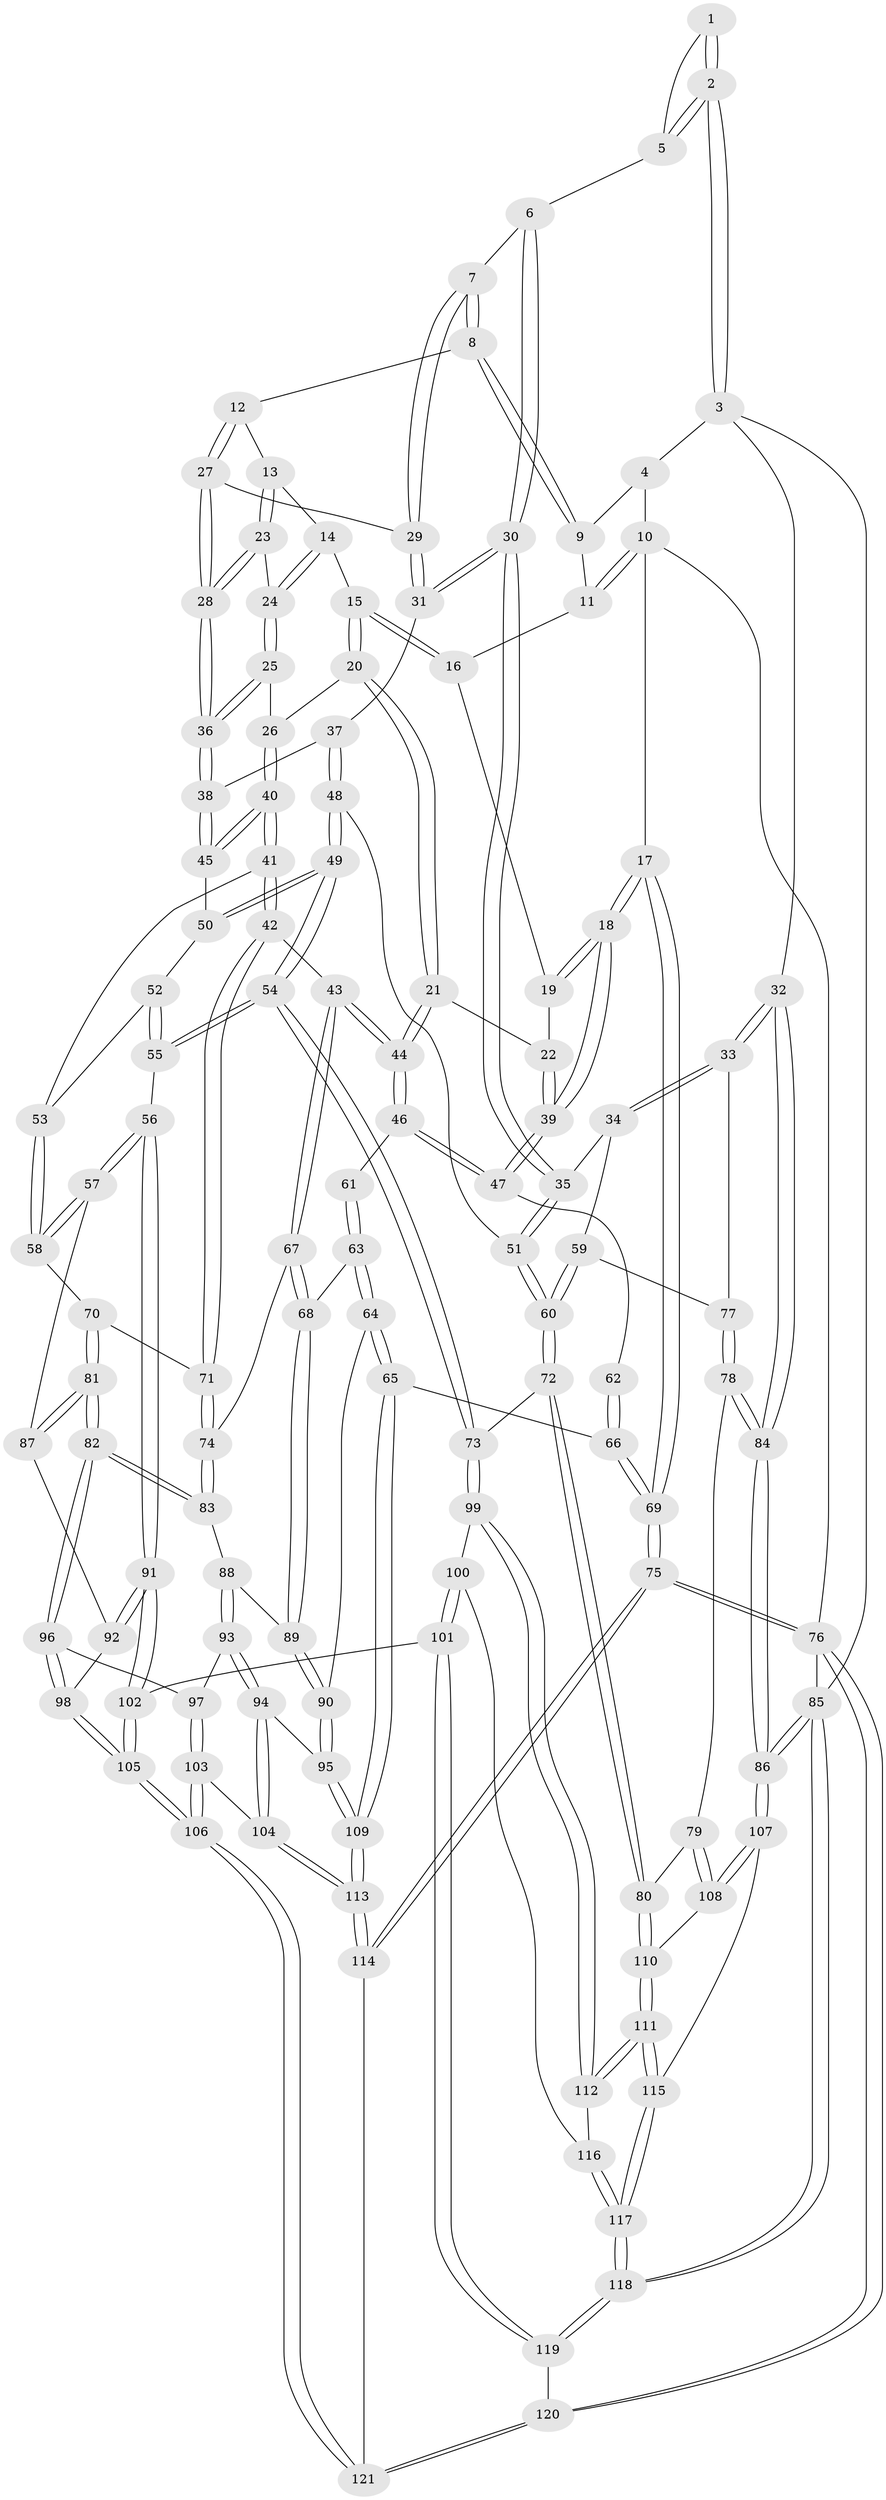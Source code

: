 // coarse degree distribution, {3: 0.15789473684210525, 7: 0.013157894736842105, 4: 0.39473684210526316, 5: 0.32894736842105265, 6: 0.10526315789473684}
// Generated by graph-tools (version 1.1) at 2025/42/03/06/25 10:42:27]
// undirected, 121 vertices, 299 edges
graph export_dot {
graph [start="1"]
  node [color=gray90,style=filled];
  1 [pos="+0.9212949399542298+0.015172835395736169"];
  2 [pos="+1+0.20753877389487396"];
  3 [pos="+1+0.24760407227698275"];
  4 [pos="+0.8051754263676173+0"];
  5 [pos="+0.8518718965261683+0.1581720637850252"];
  6 [pos="+0.8240474703078823+0.1589246625415796"];
  7 [pos="+0.7886717235941684+0.1379158888808997"];
  8 [pos="+0.7040675199373049+0.038380848007045325"];
  9 [pos="+0.6510763039301165+0"];
  10 [pos="+0+0"];
  11 [pos="+0.4352271407184004+0"];
  12 [pos="+0.6288773851765063+0.15850055107119856"];
  13 [pos="+0.6112692376095891+0.1676879229041432"];
  14 [pos="+0.5116229178584295+0.16539639680396112"];
  15 [pos="+0.44443157130546207+0.12328235423920458"];
  16 [pos="+0.43350063710826253+0"];
  17 [pos="+0+0.11099926635900312"];
  18 [pos="+0+0.12211767535808321"];
  19 [pos="+0.28693369638354693+0.08860854717856112"];
  20 [pos="+0.3746142158187502+0.2730359214289344"];
  21 [pos="+0.2629726346487062+0.2737285620849172"];
  22 [pos="+0.2529740585518742+0.2657189331368618"];
  23 [pos="+0.5869507112236552+0.20725911654298285"];
  24 [pos="+0.5424161680926896+0.25338366130662665"];
  25 [pos="+0.5301706088560469+0.30685677086297297"];
  26 [pos="+0.39407582792979884+0.2902089309517553"];
  27 [pos="+0.6555329037742452+0.2576328587399381"];
  28 [pos="+0.6225264576541935+0.280461471252079"];
  29 [pos="+0.6974059135656725+0.26793596745746673"];
  30 [pos="+0.8148464545178681+0.36921468842275135"];
  31 [pos="+0.7511722207741653+0.3691012590500988"];
  32 [pos="+1+0.3627327836350073"];
  33 [pos="+1+0.36999129818392146"];
  34 [pos="+0.8884381388328958+0.393603107968595"];
  35 [pos="+0.8288838939679082+0.3781426697933836"];
  36 [pos="+0.5652145025174761+0.3345934704044243"];
  37 [pos="+0.7100190913282027+0.39175912398376855"];
  38 [pos="+0.5749236778014268+0.35800874234551805"];
  39 [pos="+0+0.131261071873405"];
  40 [pos="+0.4144261355202016+0.4379124108475507"];
  41 [pos="+0.3969776452268769+0.4808817655330787"];
  42 [pos="+0.37394017353614617+0.5159232141027277"];
  43 [pos="+0.2636920706221702+0.5116560043049521"];
  44 [pos="+0.2328791318799643+0.4488155951498751"];
  45 [pos="+0.5529362317076858+0.41670151612850026"];
  46 [pos="+0.16054858091592514+0.4404979764047233"];
  47 [pos="+0+0.15801203254791354"];
  48 [pos="+0.6682845952184086+0.534556552027337"];
  49 [pos="+0.6541947736508195+0.5462911043097227"];
  50 [pos="+0.5534312060325023+0.41909103085365773"];
  51 [pos="+0.7728697057166104+0.5336793903880952"];
  52 [pos="+0.5255840692844479+0.4818209596075889"];
  53 [pos="+0.5136001617516239+0.48884578943907653"];
  54 [pos="+0.611055634498937+0.6364804118360884"];
  55 [pos="+0.6104633103175783+0.6364854592406275"];
  56 [pos="+0.5823119479181791+0.6406141540791196"];
  57 [pos="+0.5079099336966472+0.6213861653813898"];
  58 [pos="+0.47745411875183547+0.5959896593476199"];
  59 [pos="+0.8543014219922005+0.5745212226120879"];
  60 [pos="+0.832680739769837+0.5820747748787949"];
  61 [pos="+0.09134532507124583+0.489401014793417"];
  62 [pos="+0.056401522159238056+0.47055157694905114"];
  63 [pos="+0.09523069172703166+0.5176066244001754"];
  64 [pos="+0+0.6547490317977491"];
  65 [pos="+0+0.6550047097168542"];
  66 [pos="+0+0.6552470038400174"];
  67 [pos="+0.22373941616299955+0.5762110892999949"];
  68 [pos="+0.2174686521005276+0.5844759052381201"];
  69 [pos="+0+0.6752973127038724"];
  70 [pos="+0.4205156449444557+0.563736273582504"];
  71 [pos="+0.38904543618310583+0.5368144783903606"];
  72 [pos="+0.777988952876039+0.697048780398733"];
  73 [pos="+0.6564510098057638+0.6838008694687662"];
  74 [pos="+0.34596690377592637+0.6464662420832381"];
  75 [pos="+0+1"];
  76 [pos="+0+1"];
  77 [pos="+0.8902325589154764+0.5833699595898187"];
  78 [pos="+0.9817773520906884+0.6924073441756644"];
  79 [pos="+0.9137712001389315+0.7102523425447363"];
  80 [pos="+0.8018147030652837+0.7205694648886841"];
  81 [pos="+0.3729037040122805+0.698577576474232"];
  82 [pos="+0.3646141434247298+0.7059089310471229"];
  83 [pos="+0.34639230600845217+0.6862224001698023"];
  84 [pos="+1+0.7470696880566643"];
  85 [pos="+1+1"];
  86 [pos="+1+0.9193456418509958"];
  87 [pos="+0.47153138325776894+0.655309160381445"];
  88 [pos="+0.23865111487666285+0.6589976850570218"];
  89 [pos="+0.20958098341714643+0.604330706218057"];
  90 [pos="+0.073659739173371+0.6702078663933129"];
  91 [pos="+0.4957599718334955+0.7774540018359632"];
  92 [pos="+0.4444294335575305+0.7235455747205316"];
  93 [pos="+0.23980351879058+0.6920831074586368"];
  94 [pos="+0.16426477233220768+0.7763222167428073"];
  95 [pos="+0.12440579634734925+0.7511802388523678"];
  96 [pos="+0.3650624881064399+0.7142245719974752"];
  97 [pos="+0.2710759812935059+0.7489414501280899"];
  98 [pos="+0.3772087339375524+0.7387759414251422"];
  99 [pos="+0.6484935118174653+0.7574479885424517"];
  100 [pos="+0.49988407695885106+0.851533188744838"];
  101 [pos="+0.482834483500024+0.8509811102653436"];
  102 [pos="+0.47828371575310036+0.8495547339627455"];
  103 [pos="+0.26340063920914464+0.8690660156982436"];
  104 [pos="+0.2175467905491841+0.8644656935341186"];
  105 [pos="+0.3900126392451064+0.8768593402409408"];
  106 [pos="+0.3491770094851443+0.9154499083881277"];
  107 [pos="+0.943920956375938+0.872652414142375"];
  108 [pos="+0.8847428248542467+0.8489081624130611"];
  109 [pos="+0.08136190102610767+0.8181063370010292"];
  110 [pos="+0.8148891713328795+0.8335984390017714"];
  111 [pos="+0.7173065864350393+0.9366055180081465"];
  112 [pos="+0.6807257771602709+0.8885508411499113"];
  113 [pos="+0.011748190598522671+0.9758813576243499"];
  114 [pos="+0.011172668283070033+0.976332149085071"];
  115 [pos="+0.7160822202439484+1"];
  116 [pos="+0.5189034480146715+0.8587818156522807"];
  117 [pos="+0.7104307931262979+1"];
  118 [pos="+0.7019896333301114+1"];
  119 [pos="+0.6797108259995405+1"];
  120 [pos="+0.38436025348899155+1"];
  121 [pos="+0.3539091965559513+0.9896256245647729"];
  1 -- 2;
  1 -- 2;
  1 -- 5;
  2 -- 3;
  2 -- 3;
  2 -- 5;
  2 -- 5;
  3 -- 4;
  3 -- 32;
  3 -- 85;
  4 -- 9;
  4 -- 10;
  5 -- 6;
  6 -- 7;
  6 -- 30;
  6 -- 30;
  7 -- 8;
  7 -- 8;
  7 -- 29;
  7 -- 29;
  8 -- 9;
  8 -- 9;
  8 -- 12;
  9 -- 11;
  10 -- 11;
  10 -- 11;
  10 -- 17;
  10 -- 76;
  11 -- 16;
  12 -- 13;
  12 -- 27;
  12 -- 27;
  13 -- 14;
  13 -- 23;
  13 -- 23;
  14 -- 15;
  14 -- 24;
  14 -- 24;
  15 -- 16;
  15 -- 16;
  15 -- 20;
  15 -- 20;
  16 -- 19;
  17 -- 18;
  17 -- 18;
  17 -- 69;
  17 -- 69;
  18 -- 19;
  18 -- 19;
  18 -- 39;
  18 -- 39;
  19 -- 22;
  20 -- 21;
  20 -- 21;
  20 -- 26;
  21 -- 22;
  21 -- 44;
  21 -- 44;
  22 -- 39;
  22 -- 39;
  23 -- 24;
  23 -- 28;
  23 -- 28;
  24 -- 25;
  24 -- 25;
  25 -- 26;
  25 -- 36;
  25 -- 36;
  26 -- 40;
  26 -- 40;
  27 -- 28;
  27 -- 28;
  27 -- 29;
  28 -- 36;
  28 -- 36;
  29 -- 31;
  29 -- 31;
  30 -- 31;
  30 -- 31;
  30 -- 35;
  30 -- 35;
  31 -- 37;
  32 -- 33;
  32 -- 33;
  32 -- 84;
  32 -- 84;
  33 -- 34;
  33 -- 34;
  33 -- 77;
  34 -- 35;
  34 -- 59;
  35 -- 51;
  35 -- 51;
  36 -- 38;
  36 -- 38;
  37 -- 38;
  37 -- 48;
  37 -- 48;
  38 -- 45;
  38 -- 45;
  39 -- 47;
  39 -- 47;
  40 -- 41;
  40 -- 41;
  40 -- 45;
  40 -- 45;
  41 -- 42;
  41 -- 42;
  41 -- 53;
  42 -- 43;
  42 -- 71;
  42 -- 71;
  43 -- 44;
  43 -- 44;
  43 -- 67;
  43 -- 67;
  44 -- 46;
  44 -- 46;
  45 -- 50;
  46 -- 47;
  46 -- 47;
  46 -- 61;
  47 -- 62;
  48 -- 49;
  48 -- 49;
  48 -- 51;
  49 -- 50;
  49 -- 50;
  49 -- 54;
  49 -- 54;
  50 -- 52;
  51 -- 60;
  51 -- 60;
  52 -- 53;
  52 -- 55;
  52 -- 55;
  53 -- 58;
  53 -- 58;
  54 -- 55;
  54 -- 55;
  54 -- 73;
  54 -- 73;
  55 -- 56;
  56 -- 57;
  56 -- 57;
  56 -- 91;
  56 -- 91;
  57 -- 58;
  57 -- 58;
  57 -- 87;
  58 -- 70;
  59 -- 60;
  59 -- 60;
  59 -- 77;
  60 -- 72;
  60 -- 72;
  61 -- 63;
  61 -- 63;
  62 -- 66;
  62 -- 66;
  63 -- 64;
  63 -- 64;
  63 -- 68;
  64 -- 65;
  64 -- 65;
  64 -- 90;
  65 -- 66;
  65 -- 109;
  65 -- 109;
  66 -- 69;
  66 -- 69;
  67 -- 68;
  67 -- 68;
  67 -- 74;
  68 -- 89;
  68 -- 89;
  69 -- 75;
  69 -- 75;
  70 -- 71;
  70 -- 81;
  70 -- 81;
  71 -- 74;
  71 -- 74;
  72 -- 73;
  72 -- 80;
  72 -- 80;
  73 -- 99;
  73 -- 99;
  74 -- 83;
  74 -- 83;
  75 -- 76;
  75 -- 76;
  75 -- 114;
  75 -- 114;
  76 -- 120;
  76 -- 120;
  76 -- 85;
  77 -- 78;
  77 -- 78;
  78 -- 79;
  78 -- 84;
  78 -- 84;
  79 -- 80;
  79 -- 108;
  79 -- 108;
  80 -- 110;
  80 -- 110;
  81 -- 82;
  81 -- 82;
  81 -- 87;
  81 -- 87;
  82 -- 83;
  82 -- 83;
  82 -- 96;
  82 -- 96;
  83 -- 88;
  84 -- 86;
  84 -- 86;
  85 -- 86;
  85 -- 86;
  85 -- 118;
  85 -- 118;
  86 -- 107;
  86 -- 107;
  87 -- 92;
  88 -- 89;
  88 -- 93;
  88 -- 93;
  89 -- 90;
  89 -- 90;
  90 -- 95;
  90 -- 95;
  91 -- 92;
  91 -- 92;
  91 -- 102;
  91 -- 102;
  92 -- 98;
  93 -- 94;
  93 -- 94;
  93 -- 97;
  94 -- 95;
  94 -- 104;
  94 -- 104;
  95 -- 109;
  95 -- 109;
  96 -- 97;
  96 -- 98;
  96 -- 98;
  97 -- 103;
  97 -- 103;
  98 -- 105;
  98 -- 105;
  99 -- 100;
  99 -- 112;
  99 -- 112;
  100 -- 101;
  100 -- 101;
  100 -- 116;
  101 -- 102;
  101 -- 119;
  101 -- 119;
  102 -- 105;
  102 -- 105;
  103 -- 104;
  103 -- 106;
  103 -- 106;
  104 -- 113;
  104 -- 113;
  105 -- 106;
  105 -- 106;
  106 -- 121;
  106 -- 121;
  107 -- 108;
  107 -- 108;
  107 -- 115;
  108 -- 110;
  109 -- 113;
  109 -- 113;
  110 -- 111;
  110 -- 111;
  111 -- 112;
  111 -- 112;
  111 -- 115;
  111 -- 115;
  112 -- 116;
  113 -- 114;
  113 -- 114;
  114 -- 121;
  115 -- 117;
  115 -- 117;
  116 -- 117;
  116 -- 117;
  117 -- 118;
  117 -- 118;
  118 -- 119;
  118 -- 119;
  119 -- 120;
  120 -- 121;
  120 -- 121;
}
